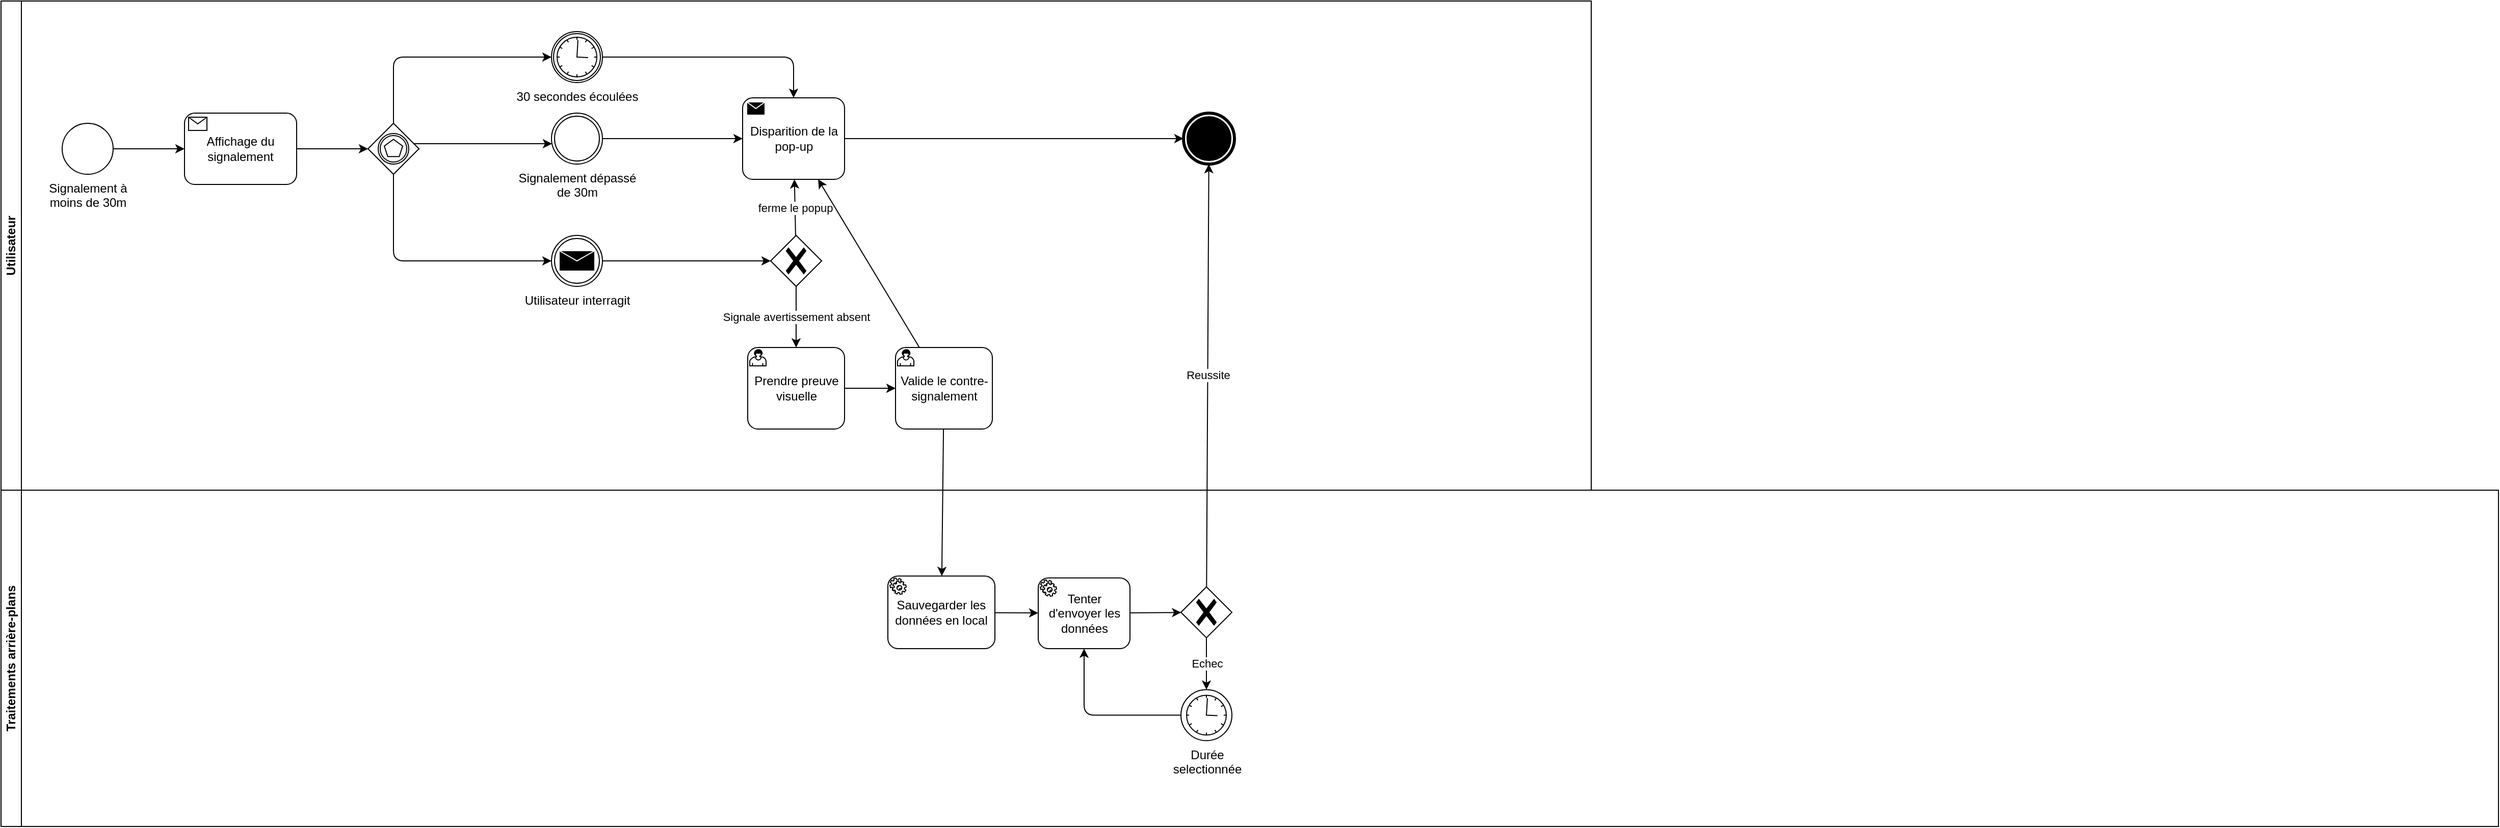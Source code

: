 <mxfile>
    <diagram id="Pdd0l_VAVQ6jBrc3Ih5y" name="Page-1">
        <mxGraphModel dx="1233" dy="541" grid="1" gridSize="10" guides="1" tooltips="1" connect="1" arrows="1" fold="1" page="1" pageScale="1" pageWidth="850" pageHeight="1100" math="0" shadow="0">
            <root>
                <mxCell id="0"/>
                <mxCell id="1" parent="0"/>
                <mxCell id="48" value="Traitements arrière-plans" style="swimlane;startSize=20;horizontal=0;html=1;whiteSpace=wrap;" vertex="1" parent="1">
                    <mxGeometry y="480" width="2450" height="330" as="geometry"/>
                </mxCell>
                <mxCell id="85" style="edgeStyle=none;html=1;" edge="1" parent="48" source="73" target="84">
                    <mxGeometry relative="1" as="geometry"/>
                </mxCell>
                <mxCell id="73" value="Sauvegarder les données en local" style="points=[[0.25,0,0],[0.5,0,0],[0.75,0,0],[1,0.25,0],[1,0.5,0],[1,0.75,0],[0.75,1,0],[0.5,1,0],[0.25,1,0],[0,0.75,0],[0,0.5,0],[0,0.25,0]];shape=mxgraph.bpmn.task;whiteSpace=wrap;rectStyle=rounded;size=10;html=1;taskMarker=service;" vertex="1" parent="48">
                    <mxGeometry x="870" y="84.22" width="105" height="71.25" as="geometry"/>
                </mxCell>
                <mxCell id="87" style="edgeStyle=none;html=1;" edge="1" parent="48" source="84" target="86">
                    <mxGeometry relative="1" as="geometry"/>
                </mxCell>
                <mxCell id="84" value="Tenter d'envoyer les données" style="points=[[0.25,0,0],[0.5,0,0],[0.75,0,0],[1,0.25,0],[1,0.5,0],[1,0.75,0],[0.75,1,0],[0.5,1,0],[0.25,1,0],[0,0.75,0],[0,0.5,0],[0,0.25,0]];shape=mxgraph.bpmn.task;whiteSpace=wrap;rectStyle=rounded;size=10;html=1;taskMarker=service;" vertex="1" parent="48">
                    <mxGeometry x="1017.5" y="86.09" width="90" height="69.38" as="geometry"/>
                </mxCell>
                <mxCell id="92" value="Echec" style="edgeStyle=none;html=1;" edge="1" parent="48" source="86" target="89">
                    <mxGeometry relative="1" as="geometry"/>
                </mxCell>
                <mxCell id="86" value="" style="points=[[0.25,0.25,0],[0.5,0,0],[0.75,0.25,0],[1,0.5,0],[0.75,0.75,0],[0.5,1,0],[0.25,0.75,0],[0,0.5,0]];shape=mxgraph.bpmn.gateway2;html=1;verticalLabelPosition=bottom;labelBackgroundColor=#ffffff;verticalAlign=top;align=center;perimeter=rhombusPerimeter;outlineConnect=0;outline=none;symbol=none;gwType=exclusive;" vertex="1" parent="48">
                    <mxGeometry x="1157.5" y="94.84" width="50" height="50" as="geometry"/>
                </mxCell>
                <mxCell id="94" style="edgeStyle=none;html=1;" edge="1" parent="48" source="89" target="84">
                    <mxGeometry relative="1" as="geometry">
                        <Array as="points">
                            <mxPoint x="1062.5" y="220.78"/>
                        </Array>
                    </mxGeometry>
                </mxCell>
                <mxCell id="89" value="Durée &lt;br&gt;selectionnée" style="points=[[0.145,0.145,0],[0.5,0,0],[0.855,0.145,0],[1,0.5,0],[0.855,0.855,0],[0.5,1,0],[0.145,0.855,0],[0,0.5,0]];shape=mxgraph.bpmn.event;html=1;verticalLabelPosition=bottom;labelBackgroundColor=#ffffff;verticalAlign=top;align=center;perimeter=ellipsePerimeter;outlineConnect=0;aspect=fixed;outline=standard;symbol=timer;" vertex="1" parent="48">
                    <mxGeometry x="1157.5" y="195.78" width="50" height="50" as="geometry"/>
                </mxCell>
                <mxCell id="50" value="Utilisateur" style="swimlane;startSize=20;horizontal=0;html=1;whiteSpace=wrap;" vertex="1" parent="1">
                    <mxGeometry width="1560" height="480" as="geometry"/>
                </mxCell>
                <mxCell id="2" value="Signalement à &lt;br&gt;moins de 30m" style="points=[[0.145,0.145,0],[0.5,0,0],[0.855,0.145,0],[1,0.5,0],[0.855,0.855,0],[0.5,1,0],[0.145,0.855,0],[0,0.5,0]];shape=mxgraph.bpmn.event;html=1;verticalLabelPosition=bottom;labelBackgroundColor=#ffffff;verticalAlign=top;align=center;perimeter=ellipsePerimeter;outlineConnect=0;aspect=fixed;outline=standard;symbol=general;" parent="50" vertex="1">
                    <mxGeometry x="60" y="120" width="50" height="50" as="geometry"/>
                </mxCell>
                <mxCell id="3" value="" style="points=[[0.25,0.25,0],[0.5,0,0],[0.75,0.25,0],[1,0.5,0],[0.75,0.75,0],[0.5,1,0],[0.25,0.75,0],[0,0.5,0]];shape=mxgraph.bpmn.gateway2;html=1;verticalLabelPosition=bottom;labelBackgroundColor=#ffffff;verticalAlign=top;align=center;perimeter=rhombusPerimeter;outlineConnect=0;outline=catching;symbol=multiple;" parent="50" vertex="1">
                    <mxGeometry x="360" y="120" width="50" height="50" as="geometry"/>
                </mxCell>
                <mxCell id="81" style="edgeStyle=none;html=1;" edge="1" parent="50" source="5" target="24">
                    <mxGeometry relative="1" as="geometry"/>
                </mxCell>
                <mxCell id="5" value="Signalement dépassé &lt;br&gt;de 30m" style="points=[[0.145,0.145,0],[0.5,0,0],[0.855,0.145,0],[1,0.5,0],[0.855,0.855,0],[0.5,1,0],[0.145,0.855,0],[0,0.5,0]];shape=mxgraph.bpmn.event;html=1;verticalLabelPosition=bottom;labelBackgroundColor=#ffffff;verticalAlign=top;align=center;perimeter=ellipsePerimeter;outlineConnect=0;aspect=fixed;outline=throwing;symbol=general;" parent="50" vertex="1">
                    <mxGeometry x="540" y="110" width="50" height="50" as="geometry"/>
                </mxCell>
                <mxCell id="32" style="edgeStyle=orthogonalEdgeStyle;html=1;" parent="50" source="3" target="5" edge="1">
                    <mxGeometry relative="1" as="geometry">
                        <Array as="points">
                            <mxPoint x="470" y="140"/>
                            <mxPoint x="470" y="140"/>
                        </Array>
                    </mxGeometry>
                </mxCell>
                <mxCell id="12" style="edgeStyle=none;html=1;" parent="50" source="8" target="3" edge="1">
                    <mxGeometry relative="1" as="geometry"/>
                </mxCell>
                <mxCell id="8" value="Affichage du signalement" style="points=[[0.25,0,0],[0.5,0,0],[0.75,0,0],[1,0.25,0],[1,0.5,0],[1,0.75,0],[0.75,1,0],[0.5,1,0],[0.25,1,0],[0,0.75,0],[0,0.5,0],[0,0.25,0]];shape=mxgraph.bpmn.task;whiteSpace=wrap;rectStyle=rounded;size=10;html=1;taskMarker=receive;" parent="50" vertex="1">
                    <mxGeometry x="180" y="110" width="110" height="70" as="geometry"/>
                </mxCell>
                <mxCell id="9" style="edgeStyle=none;html=1;" parent="50" source="2" target="8" edge="1">
                    <mxGeometry relative="1" as="geometry"/>
                </mxCell>
                <mxCell id="11" value="Utilisateur interragit" style="points=[[0.145,0.145,0],[0.5,0,0],[0.855,0.145,0],[1,0.5,0],[0.855,0.855,0],[0.5,1,0],[0.145,0.855,0],[0,0.5,0]];shape=mxgraph.bpmn.event;html=1;verticalLabelPosition=bottom;labelBackgroundColor=#ffffff;verticalAlign=top;align=center;perimeter=ellipsePerimeter;outlineConnect=0;aspect=fixed;outline=throwing;symbol=message;" parent="50" vertex="1">
                    <mxGeometry x="540" y="230" width="50" height="50" as="geometry"/>
                </mxCell>
                <mxCell id="20" style="edgeStyle=orthogonalEdgeStyle;html=1;" parent="50" source="3" target="11" edge="1">
                    <mxGeometry relative="1" as="geometry">
                        <Array as="points">
                            <mxPoint x="385" y="255"/>
                        </Array>
                    </mxGeometry>
                </mxCell>
                <mxCell id="16" value="" style="points=[[0.145,0.145,0],[0.5,0,0],[0.855,0.145,0],[1,0.5,0],[0.855,0.855,0],[0.5,1,0],[0.145,0.855,0],[0,0.5,0]];shape=mxgraph.bpmn.event;html=1;verticalLabelPosition=bottom;labelBackgroundColor=#ffffff;verticalAlign=top;align=center;perimeter=ellipsePerimeter;outlineConnect=0;aspect=fixed;outline=end;symbol=terminate;" parent="50" vertex="1">
                    <mxGeometry x="1160" y="110" width="50" height="50" as="geometry"/>
                </mxCell>
                <mxCell id="28" style="edgeStyle=orthogonalEdgeStyle;html=1;" parent="50" source="24" target="16" edge="1">
                    <mxGeometry relative="1" as="geometry"/>
                </mxCell>
                <mxCell id="24" value="Disparition de la &lt;br&gt;pop-up" style="points=[[0.25,0,0],[0.5,0,0],[0.75,0,0],[1,0.25,0],[1,0.5,0],[1,0.75,0],[0.75,1,0],[0.5,1,0],[0.25,1,0],[0,0.75,0],[0,0.5,0],[0,0.25,0]];shape=mxgraph.bpmn.task;whiteSpace=wrap;rectStyle=rounded;size=10;html=1;taskMarker=send;" parent="50" vertex="1">
                    <mxGeometry x="727.5" y="95" width="100" height="80" as="geometry"/>
                </mxCell>
                <mxCell id="33" style="edgeStyle=orthogonalEdgeStyle;html=1;" parent="50" source="29" target="24" edge="1">
                    <mxGeometry relative="1" as="geometry">
                        <mxPoint x="665" y="120" as="targetPoint"/>
                    </mxGeometry>
                </mxCell>
                <mxCell id="29" value="30 secondes écoulées" style="points=[[0.145,0.145,0],[0.5,0,0],[0.855,0.145,0],[1,0.5,0],[0.855,0.855,0],[0.5,1,0],[0.145,0.855,0],[0,0.5,0]];shape=mxgraph.bpmn.event;html=1;verticalLabelPosition=bottom;labelBackgroundColor=#ffffff;verticalAlign=top;align=center;perimeter=ellipsePerimeter;outlineConnect=0;aspect=fixed;outline=boundInt;symbol=timer;" parent="50" vertex="1">
                    <mxGeometry x="540" y="30" width="50" height="50" as="geometry"/>
                </mxCell>
                <mxCell id="31" style="edgeStyle=orthogonalEdgeStyle;html=1;" parent="50" source="3" target="29" edge="1">
                    <mxGeometry relative="1" as="geometry">
                        <Array as="points">
                            <mxPoint x="385" y="55"/>
                        </Array>
                    </mxGeometry>
                </mxCell>
                <mxCell id="46" value="ferme le popup" style="edgeStyle=none;html=1;" edge="1" parent="50" source="36" target="24">
                    <mxGeometry relative="1" as="geometry"/>
                </mxCell>
                <mxCell id="36" value="" style="points=[[0.25,0.25,0],[0.5,0,0],[0.75,0.25,0],[1,0.5,0],[0.75,0.75,0],[0.5,1,0],[0.25,0.75,0],[0,0.5,0]];shape=mxgraph.bpmn.gateway2;html=1;verticalLabelPosition=bottom;labelBackgroundColor=#ffffff;verticalAlign=top;align=center;perimeter=rhombusPerimeter;outlineConnect=0;outline=none;symbol=none;gwType=exclusive;" parent="50" vertex="1">
                    <mxGeometry x="755" y="230" width="50" height="50" as="geometry"/>
                </mxCell>
                <mxCell id="37" style="edgeStyle=orthogonalEdgeStyle;html=1;" parent="50" source="11" target="36" edge="1">
                    <mxGeometry relative="1" as="geometry"/>
                </mxCell>
                <mxCell id="39" value="Prendre preuve visuelle" style="points=[[0.25,0,0],[0.5,0,0],[0.75,0,0],[1,0.25,0],[1,0.5,0],[1,0.75,0],[0.75,1,0],[0.5,1,0],[0.25,1,0],[0,0.75,0],[0,0.5,0],[0,0.25,0]];shape=mxgraph.bpmn.task;whiteSpace=wrap;rectStyle=rounded;size=10;html=1;taskMarker=user;" parent="50" vertex="1">
                    <mxGeometry x="732.5" y="340" width="95" height="80" as="geometry"/>
                </mxCell>
                <mxCell id="41" value="Signale avertissement absent" style="edgeStyle=none;html=1;" edge="1" parent="50" source="36" target="39">
                    <mxGeometry relative="1" as="geometry"/>
                </mxCell>
                <mxCell id="47" style="edgeStyle=none;html=1;" edge="1" parent="50" source="44" target="24">
                    <mxGeometry relative="1" as="geometry"/>
                </mxCell>
                <mxCell id="44" value="Valide le contre-signalement" style="points=[[0.25,0,0],[0.5,0,0],[0.75,0,0],[1,0.25,0],[1,0.5,0],[1,0.75,0],[0.75,1,0],[0.5,1,0],[0.25,1,0],[0,0.75,0],[0,0.5,0],[0,0.25,0]];shape=mxgraph.bpmn.task;whiteSpace=wrap;rectStyle=rounded;size=10;html=1;taskMarker=user;" vertex="1" parent="50">
                    <mxGeometry x="877.5" y="340" width="95" height="80" as="geometry"/>
                </mxCell>
                <mxCell id="45" style="edgeStyle=none;html=1;" edge="1" parent="50" source="39" target="44">
                    <mxGeometry relative="1" as="geometry"/>
                </mxCell>
                <mxCell id="80" style="edgeStyle=none;html=1;" edge="1" parent="1" source="44" target="73">
                    <mxGeometry relative="1" as="geometry"/>
                </mxCell>
                <mxCell id="90" value="Reussite" style="edgeStyle=none;html=1;" edge="1" parent="1" source="86" target="16">
                    <mxGeometry relative="1" as="geometry"/>
                </mxCell>
            </root>
        </mxGraphModel>
    </diagram>
</mxfile>